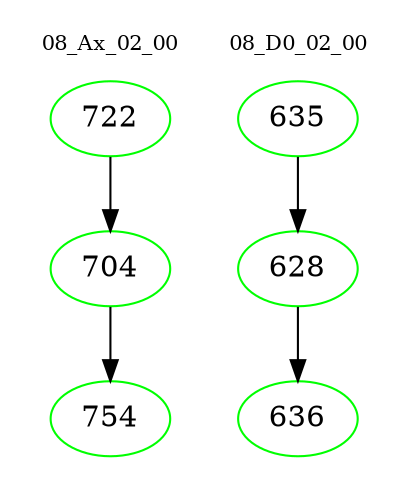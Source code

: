 digraph{
subgraph cluster_0 {
color = white
label = "08_Ax_02_00";
fontsize=10;
T0_722 [label="722", color="green"]
T0_722 -> T0_704 [color="black"]
T0_704 [label="704", color="green"]
T0_704 -> T0_754 [color="black"]
T0_754 [label="754", color="green"]
}
subgraph cluster_1 {
color = white
label = "08_D0_02_00";
fontsize=10;
T1_635 [label="635", color="green"]
T1_635 -> T1_628 [color="black"]
T1_628 [label="628", color="green"]
T1_628 -> T1_636 [color="black"]
T1_636 [label="636", color="green"]
}
}
